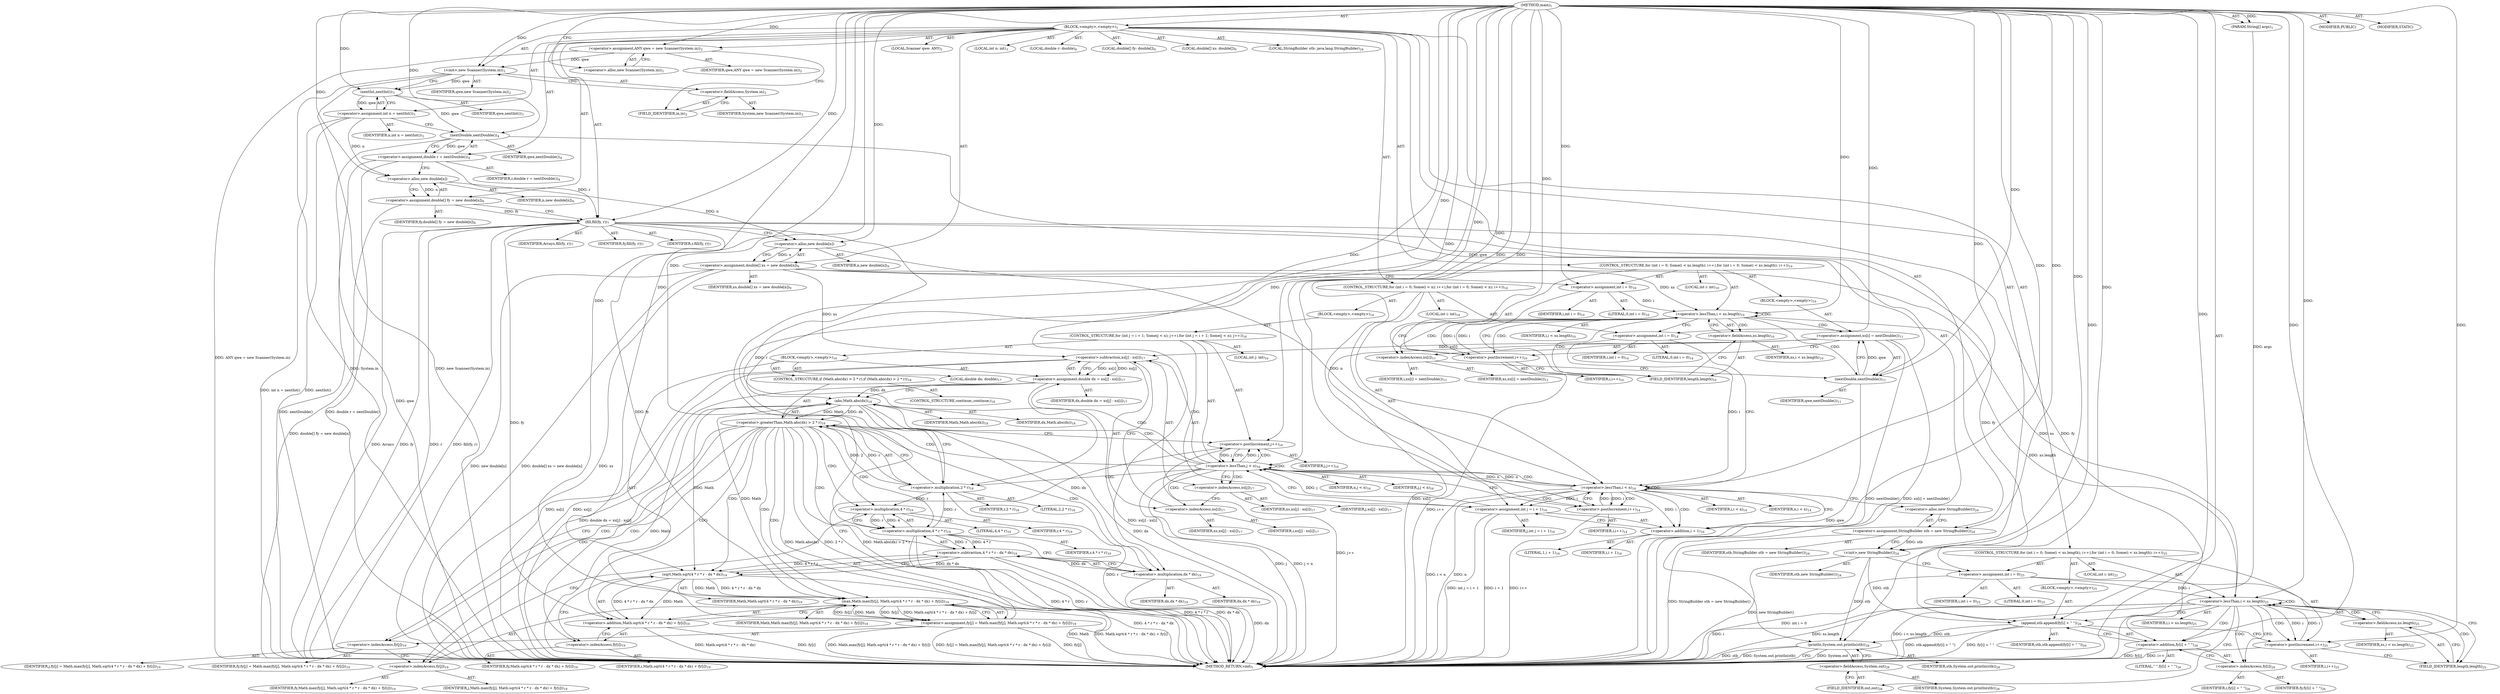 digraph "main" {  
"21" [label = <(METHOD,main)<SUB>1</SUB>> ]
"22" [label = <(PARAM,String[] args)<SUB>1</SUB>> ]
"23" [label = <(BLOCK,&lt;empty&gt;,&lt;empty&gt;)<SUB>1</SUB>> ]
"4" [label = <(LOCAL,Scanner qwe: ANY)<SUB>2</SUB>> ]
"24" [label = <(&lt;operator&gt;.assignment,ANY qwe = new Scanner(System.in))<SUB>2</SUB>> ]
"25" [label = <(IDENTIFIER,qwe,ANY qwe = new Scanner(System.in))<SUB>2</SUB>> ]
"26" [label = <(&lt;operator&gt;.alloc,new Scanner(System.in))<SUB>2</SUB>> ]
"27" [label = <(&lt;init&gt;,new Scanner(System.in))<SUB>2</SUB>> ]
"3" [label = <(IDENTIFIER,qwe,new Scanner(System.in))<SUB>2</SUB>> ]
"28" [label = <(&lt;operator&gt;.fieldAccess,System.in)<SUB>2</SUB>> ]
"29" [label = <(IDENTIFIER,System,new Scanner(System.in))<SUB>2</SUB>> ]
"30" [label = <(FIELD_IDENTIFIER,in,in)<SUB>2</SUB>> ]
"31" [label = <(LOCAL,int n: int)<SUB>3</SUB>> ]
"32" [label = <(&lt;operator&gt;.assignment,int n = nextInt())<SUB>3</SUB>> ]
"33" [label = <(IDENTIFIER,n,int n = nextInt())<SUB>3</SUB>> ]
"34" [label = <(nextInt,nextInt())<SUB>3</SUB>> ]
"35" [label = <(IDENTIFIER,qwe,nextInt())<SUB>3</SUB>> ]
"36" [label = <(LOCAL,double r: double)<SUB>4</SUB>> ]
"37" [label = <(&lt;operator&gt;.assignment,double r = nextDouble())<SUB>4</SUB>> ]
"38" [label = <(IDENTIFIER,r,double r = nextDouble())<SUB>4</SUB>> ]
"39" [label = <(nextDouble,nextDouble())<SUB>4</SUB>> ]
"40" [label = <(IDENTIFIER,qwe,nextDouble())<SUB>4</SUB>> ]
"41" [label = <(LOCAL,double[] fy: double[])<SUB>6</SUB>> ]
"42" [label = <(&lt;operator&gt;.assignment,double[] fy = new double[n])<SUB>6</SUB>> ]
"43" [label = <(IDENTIFIER,fy,double[] fy = new double[n])<SUB>6</SUB>> ]
"44" [label = <(&lt;operator&gt;.alloc,new double[n])> ]
"45" [label = <(IDENTIFIER,n,new double[n])<SUB>6</SUB>> ]
"46" [label = <(fill,fill(fy, r))<SUB>7</SUB>> ]
"47" [label = <(IDENTIFIER,Arrays,fill(fy, r))<SUB>7</SUB>> ]
"48" [label = <(IDENTIFIER,fy,fill(fy, r))<SUB>7</SUB>> ]
"49" [label = <(IDENTIFIER,r,fill(fy, r))<SUB>7</SUB>> ]
"50" [label = <(LOCAL,double[] xs: double[])<SUB>9</SUB>> ]
"51" [label = <(&lt;operator&gt;.assignment,double[] xs = new double[n])<SUB>9</SUB>> ]
"52" [label = <(IDENTIFIER,xs,double[] xs = new double[n])<SUB>9</SUB>> ]
"53" [label = <(&lt;operator&gt;.alloc,new double[n])> ]
"54" [label = <(IDENTIFIER,n,new double[n])<SUB>9</SUB>> ]
"55" [label = <(CONTROL_STRUCTURE,for (int i = 0; Some(i &lt; xs.length); i++),for (int i = 0; Some(i &lt; xs.length); i++))<SUB>10</SUB>> ]
"56" [label = <(LOCAL,int i: int)<SUB>10</SUB>> ]
"57" [label = <(&lt;operator&gt;.assignment,int i = 0)<SUB>10</SUB>> ]
"58" [label = <(IDENTIFIER,i,int i = 0)<SUB>10</SUB>> ]
"59" [label = <(LITERAL,0,int i = 0)<SUB>10</SUB>> ]
"60" [label = <(&lt;operator&gt;.lessThan,i &lt; xs.length)<SUB>10</SUB>> ]
"61" [label = <(IDENTIFIER,i,i &lt; xs.length)<SUB>10</SUB>> ]
"62" [label = <(&lt;operator&gt;.fieldAccess,xs.length)<SUB>10</SUB>> ]
"63" [label = <(IDENTIFIER,xs,i &lt; xs.length)<SUB>10</SUB>> ]
"64" [label = <(FIELD_IDENTIFIER,length,length)<SUB>10</SUB>> ]
"65" [label = <(&lt;operator&gt;.postIncrement,i++)<SUB>10</SUB>> ]
"66" [label = <(IDENTIFIER,i,i++)<SUB>10</SUB>> ]
"67" [label = <(BLOCK,&lt;empty&gt;,&lt;empty&gt;)<SUB>10</SUB>> ]
"68" [label = <(&lt;operator&gt;.assignment,xs[i] = nextDouble())<SUB>11</SUB>> ]
"69" [label = <(&lt;operator&gt;.indexAccess,xs[i])<SUB>11</SUB>> ]
"70" [label = <(IDENTIFIER,xs,xs[i] = nextDouble())<SUB>11</SUB>> ]
"71" [label = <(IDENTIFIER,i,xs[i] = nextDouble())<SUB>11</SUB>> ]
"72" [label = <(nextDouble,nextDouble())<SUB>11</SUB>> ]
"73" [label = <(IDENTIFIER,qwe,nextDouble())<SUB>11</SUB>> ]
"74" [label = <(CONTROL_STRUCTURE,for (int i = 0; Some(i &lt; n); i++),for (int i = 0; Some(i &lt; n); i++))<SUB>14</SUB>> ]
"75" [label = <(LOCAL,int i: int)<SUB>14</SUB>> ]
"76" [label = <(&lt;operator&gt;.assignment,int i = 0)<SUB>14</SUB>> ]
"77" [label = <(IDENTIFIER,i,int i = 0)<SUB>14</SUB>> ]
"78" [label = <(LITERAL,0,int i = 0)<SUB>14</SUB>> ]
"79" [label = <(&lt;operator&gt;.lessThan,i &lt; n)<SUB>14</SUB>> ]
"80" [label = <(IDENTIFIER,i,i &lt; n)<SUB>14</SUB>> ]
"81" [label = <(IDENTIFIER,n,i &lt; n)<SUB>14</SUB>> ]
"82" [label = <(&lt;operator&gt;.postIncrement,i++)<SUB>14</SUB>> ]
"83" [label = <(IDENTIFIER,i,i++)<SUB>14</SUB>> ]
"84" [label = <(BLOCK,&lt;empty&gt;,&lt;empty&gt;)<SUB>14</SUB>> ]
"85" [label = <(CONTROL_STRUCTURE,for (int j = i + 1; Some(j &lt; n); j++),for (int j = i + 1; Some(j &lt; n); j++))<SUB>16</SUB>> ]
"86" [label = <(LOCAL,int j: int)<SUB>16</SUB>> ]
"87" [label = <(&lt;operator&gt;.assignment,int j = i + 1)<SUB>16</SUB>> ]
"88" [label = <(IDENTIFIER,j,int j = i + 1)<SUB>16</SUB>> ]
"89" [label = <(&lt;operator&gt;.addition,i + 1)<SUB>16</SUB>> ]
"90" [label = <(IDENTIFIER,i,i + 1)<SUB>16</SUB>> ]
"91" [label = <(LITERAL,1,i + 1)<SUB>16</SUB>> ]
"92" [label = <(&lt;operator&gt;.lessThan,j &lt; n)<SUB>16</SUB>> ]
"93" [label = <(IDENTIFIER,j,j &lt; n)<SUB>16</SUB>> ]
"94" [label = <(IDENTIFIER,n,j &lt; n)<SUB>16</SUB>> ]
"95" [label = <(&lt;operator&gt;.postIncrement,j++)<SUB>16</SUB>> ]
"96" [label = <(IDENTIFIER,j,j++)<SUB>16</SUB>> ]
"97" [label = <(BLOCK,&lt;empty&gt;,&lt;empty&gt;)<SUB>16</SUB>> ]
"98" [label = <(LOCAL,double dx: double)<SUB>17</SUB>> ]
"99" [label = <(&lt;operator&gt;.assignment,double dx = xs[j] - xs[i])<SUB>17</SUB>> ]
"100" [label = <(IDENTIFIER,dx,double dx = xs[j] - xs[i])<SUB>17</SUB>> ]
"101" [label = <(&lt;operator&gt;.subtraction,xs[j] - xs[i])<SUB>17</SUB>> ]
"102" [label = <(&lt;operator&gt;.indexAccess,xs[j])<SUB>17</SUB>> ]
"103" [label = <(IDENTIFIER,xs,xs[j] - xs[i])<SUB>17</SUB>> ]
"104" [label = <(IDENTIFIER,j,xs[j] - xs[i])<SUB>17</SUB>> ]
"105" [label = <(&lt;operator&gt;.indexAccess,xs[i])<SUB>17</SUB>> ]
"106" [label = <(IDENTIFIER,xs,xs[j] - xs[i])<SUB>17</SUB>> ]
"107" [label = <(IDENTIFIER,i,xs[j] - xs[i])<SUB>17</SUB>> ]
"108" [label = <(CONTROL_STRUCTURE,if (Math.abs(dx) &gt; 2 * r),if (Math.abs(dx) &gt; 2 * r))<SUB>18</SUB>> ]
"109" [label = <(&lt;operator&gt;.greaterThan,Math.abs(dx) &gt; 2 * r)<SUB>18</SUB>> ]
"110" [label = <(abs,Math.abs(dx))<SUB>18</SUB>> ]
"111" [label = <(IDENTIFIER,Math,Math.abs(dx))<SUB>18</SUB>> ]
"112" [label = <(IDENTIFIER,dx,Math.abs(dx))<SUB>18</SUB>> ]
"113" [label = <(&lt;operator&gt;.multiplication,2 * r)<SUB>18</SUB>> ]
"114" [label = <(LITERAL,2,2 * r)<SUB>18</SUB>> ]
"115" [label = <(IDENTIFIER,r,2 * r)<SUB>18</SUB>> ]
"116" [label = <(CONTROL_STRUCTURE,continue;,continue;)<SUB>18</SUB>> ]
"117" [label = <(&lt;operator&gt;.assignment,fy[j] = Math.max(fy[j], Math.sqrt(4 * r * r - dx * dx) + fy[i]))<SUB>19</SUB>> ]
"118" [label = <(&lt;operator&gt;.indexAccess,fy[j])<SUB>19</SUB>> ]
"119" [label = <(IDENTIFIER,fy,fy[j] = Math.max(fy[j], Math.sqrt(4 * r * r - dx * dx) + fy[i]))<SUB>19</SUB>> ]
"120" [label = <(IDENTIFIER,j,fy[j] = Math.max(fy[j], Math.sqrt(4 * r * r - dx * dx) + fy[i]))<SUB>19</SUB>> ]
"121" [label = <(max,Math.max(fy[j], Math.sqrt(4 * r * r - dx * dx) + fy[i]))<SUB>19</SUB>> ]
"122" [label = <(IDENTIFIER,Math,Math.max(fy[j], Math.sqrt(4 * r * r - dx * dx) + fy[i]))<SUB>19</SUB>> ]
"123" [label = <(&lt;operator&gt;.indexAccess,fy[j])<SUB>19</SUB>> ]
"124" [label = <(IDENTIFIER,fy,Math.max(fy[j], Math.sqrt(4 * r * r - dx * dx) + fy[i]))<SUB>19</SUB>> ]
"125" [label = <(IDENTIFIER,j,Math.max(fy[j], Math.sqrt(4 * r * r - dx * dx) + fy[i]))<SUB>19</SUB>> ]
"126" [label = <(&lt;operator&gt;.addition,Math.sqrt(4 * r * r - dx * dx) + fy[i])<SUB>19</SUB>> ]
"127" [label = <(sqrt,Math.sqrt(4 * r * r - dx * dx))<SUB>19</SUB>> ]
"128" [label = <(IDENTIFIER,Math,Math.sqrt(4 * r * r - dx * dx))<SUB>19</SUB>> ]
"129" [label = <(&lt;operator&gt;.subtraction,4 * r * r - dx * dx)<SUB>19</SUB>> ]
"130" [label = <(&lt;operator&gt;.multiplication,4 * r * r)<SUB>19</SUB>> ]
"131" [label = <(&lt;operator&gt;.multiplication,4 * r)<SUB>19</SUB>> ]
"132" [label = <(LITERAL,4,4 * r)<SUB>19</SUB>> ]
"133" [label = <(IDENTIFIER,r,4 * r)<SUB>19</SUB>> ]
"134" [label = <(IDENTIFIER,r,4 * r * r)<SUB>19</SUB>> ]
"135" [label = <(&lt;operator&gt;.multiplication,dx * dx)<SUB>19</SUB>> ]
"136" [label = <(IDENTIFIER,dx,dx * dx)<SUB>19</SUB>> ]
"137" [label = <(IDENTIFIER,dx,dx * dx)<SUB>19</SUB>> ]
"138" [label = <(&lt;operator&gt;.indexAccess,fy[i])<SUB>19</SUB>> ]
"139" [label = <(IDENTIFIER,fy,Math.sqrt(4 * r * r - dx * dx) + fy[i])<SUB>19</SUB>> ]
"140" [label = <(IDENTIFIER,i,Math.sqrt(4 * r * r - dx * dx) + fy[i])<SUB>19</SUB>> ]
"6" [label = <(LOCAL,StringBuilder stb: java.lang.StringBuilder)<SUB>24</SUB>> ]
"141" [label = <(&lt;operator&gt;.assignment,StringBuilder stb = new StringBuilder())<SUB>24</SUB>> ]
"142" [label = <(IDENTIFIER,stb,StringBuilder stb = new StringBuilder())<SUB>24</SUB>> ]
"143" [label = <(&lt;operator&gt;.alloc,new StringBuilder())<SUB>24</SUB>> ]
"144" [label = <(&lt;init&gt;,new StringBuilder())<SUB>24</SUB>> ]
"5" [label = <(IDENTIFIER,stb,new StringBuilder())<SUB>24</SUB>> ]
"145" [label = <(CONTROL_STRUCTURE,for (int i = 0; Some(i &lt; xs.length); i++),for (int i = 0; Some(i &lt; xs.length); i++))<SUB>25</SUB>> ]
"146" [label = <(LOCAL,int i: int)<SUB>25</SUB>> ]
"147" [label = <(&lt;operator&gt;.assignment,int i = 0)<SUB>25</SUB>> ]
"148" [label = <(IDENTIFIER,i,int i = 0)<SUB>25</SUB>> ]
"149" [label = <(LITERAL,0,int i = 0)<SUB>25</SUB>> ]
"150" [label = <(&lt;operator&gt;.lessThan,i &lt; xs.length)<SUB>25</SUB>> ]
"151" [label = <(IDENTIFIER,i,i &lt; xs.length)<SUB>25</SUB>> ]
"152" [label = <(&lt;operator&gt;.fieldAccess,xs.length)<SUB>25</SUB>> ]
"153" [label = <(IDENTIFIER,xs,i &lt; xs.length)<SUB>25</SUB>> ]
"154" [label = <(FIELD_IDENTIFIER,length,length)<SUB>25</SUB>> ]
"155" [label = <(&lt;operator&gt;.postIncrement,i++)<SUB>25</SUB>> ]
"156" [label = <(IDENTIFIER,i,i++)<SUB>25</SUB>> ]
"157" [label = <(BLOCK,&lt;empty&gt;,&lt;empty&gt;)<SUB>25</SUB>> ]
"158" [label = <(append,stb.append(fy[i] + &quot; &quot;))<SUB>26</SUB>> ]
"159" [label = <(IDENTIFIER,stb,stb.append(fy[i] + &quot; &quot;))<SUB>26</SUB>> ]
"160" [label = <(&lt;operator&gt;.addition,fy[i] + &quot; &quot;)<SUB>26</SUB>> ]
"161" [label = <(&lt;operator&gt;.indexAccess,fy[i])<SUB>26</SUB>> ]
"162" [label = <(IDENTIFIER,fy,fy[i] + &quot; &quot;)<SUB>26</SUB>> ]
"163" [label = <(IDENTIFIER,i,fy[i] + &quot; &quot;)<SUB>26</SUB>> ]
"164" [label = <(LITERAL,&quot; &quot;,fy[i] + &quot; &quot;)<SUB>26</SUB>> ]
"165" [label = <(println,System.out.println(stb))<SUB>28</SUB>> ]
"166" [label = <(&lt;operator&gt;.fieldAccess,System.out)<SUB>28</SUB>> ]
"167" [label = <(IDENTIFIER,System,System.out.println(stb))<SUB>28</SUB>> ]
"168" [label = <(FIELD_IDENTIFIER,out,out)<SUB>28</SUB>> ]
"169" [label = <(IDENTIFIER,stb,System.out.println(stb))<SUB>28</SUB>> ]
"170" [label = <(MODIFIER,PUBLIC)> ]
"171" [label = <(MODIFIER,STATIC)> ]
"172" [label = <(METHOD_RETURN,void)<SUB>1</SUB>> ]
  "21" -> "22"  [ label = "AST: "] 
  "21" -> "23"  [ label = "AST: "] 
  "21" -> "170"  [ label = "AST: "] 
  "21" -> "171"  [ label = "AST: "] 
  "21" -> "172"  [ label = "AST: "] 
  "23" -> "4"  [ label = "AST: "] 
  "23" -> "24"  [ label = "AST: "] 
  "23" -> "27"  [ label = "AST: "] 
  "23" -> "31"  [ label = "AST: "] 
  "23" -> "32"  [ label = "AST: "] 
  "23" -> "36"  [ label = "AST: "] 
  "23" -> "37"  [ label = "AST: "] 
  "23" -> "41"  [ label = "AST: "] 
  "23" -> "42"  [ label = "AST: "] 
  "23" -> "46"  [ label = "AST: "] 
  "23" -> "50"  [ label = "AST: "] 
  "23" -> "51"  [ label = "AST: "] 
  "23" -> "55"  [ label = "AST: "] 
  "23" -> "74"  [ label = "AST: "] 
  "23" -> "6"  [ label = "AST: "] 
  "23" -> "141"  [ label = "AST: "] 
  "23" -> "144"  [ label = "AST: "] 
  "23" -> "145"  [ label = "AST: "] 
  "23" -> "165"  [ label = "AST: "] 
  "24" -> "25"  [ label = "AST: "] 
  "24" -> "26"  [ label = "AST: "] 
  "27" -> "3"  [ label = "AST: "] 
  "27" -> "28"  [ label = "AST: "] 
  "28" -> "29"  [ label = "AST: "] 
  "28" -> "30"  [ label = "AST: "] 
  "32" -> "33"  [ label = "AST: "] 
  "32" -> "34"  [ label = "AST: "] 
  "34" -> "35"  [ label = "AST: "] 
  "37" -> "38"  [ label = "AST: "] 
  "37" -> "39"  [ label = "AST: "] 
  "39" -> "40"  [ label = "AST: "] 
  "42" -> "43"  [ label = "AST: "] 
  "42" -> "44"  [ label = "AST: "] 
  "44" -> "45"  [ label = "AST: "] 
  "46" -> "47"  [ label = "AST: "] 
  "46" -> "48"  [ label = "AST: "] 
  "46" -> "49"  [ label = "AST: "] 
  "51" -> "52"  [ label = "AST: "] 
  "51" -> "53"  [ label = "AST: "] 
  "53" -> "54"  [ label = "AST: "] 
  "55" -> "56"  [ label = "AST: "] 
  "55" -> "57"  [ label = "AST: "] 
  "55" -> "60"  [ label = "AST: "] 
  "55" -> "65"  [ label = "AST: "] 
  "55" -> "67"  [ label = "AST: "] 
  "57" -> "58"  [ label = "AST: "] 
  "57" -> "59"  [ label = "AST: "] 
  "60" -> "61"  [ label = "AST: "] 
  "60" -> "62"  [ label = "AST: "] 
  "62" -> "63"  [ label = "AST: "] 
  "62" -> "64"  [ label = "AST: "] 
  "65" -> "66"  [ label = "AST: "] 
  "67" -> "68"  [ label = "AST: "] 
  "68" -> "69"  [ label = "AST: "] 
  "68" -> "72"  [ label = "AST: "] 
  "69" -> "70"  [ label = "AST: "] 
  "69" -> "71"  [ label = "AST: "] 
  "72" -> "73"  [ label = "AST: "] 
  "74" -> "75"  [ label = "AST: "] 
  "74" -> "76"  [ label = "AST: "] 
  "74" -> "79"  [ label = "AST: "] 
  "74" -> "82"  [ label = "AST: "] 
  "74" -> "84"  [ label = "AST: "] 
  "76" -> "77"  [ label = "AST: "] 
  "76" -> "78"  [ label = "AST: "] 
  "79" -> "80"  [ label = "AST: "] 
  "79" -> "81"  [ label = "AST: "] 
  "82" -> "83"  [ label = "AST: "] 
  "84" -> "85"  [ label = "AST: "] 
  "85" -> "86"  [ label = "AST: "] 
  "85" -> "87"  [ label = "AST: "] 
  "85" -> "92"  [ label = "AST: "] 
  "85" -> "95"  [ label = "AST: "] 
  "85" -> "97"  [ label = "AST: "] 
  "87" -> "88"  [ label = "AST: "] 
  "87" -> "89"  [ label = "AST: "] 
  "89" -> "90"  [ label = "AST: "] 
  "89" -> "91"  [ label = "AST: "] 
  "92" -> "93"  [ label = "AST: "] 
  "92" -> "94"  [ label = "AST: "] 
  "95" -> "96"  [ label = "AST: "] 
  "97" -> "98"  [ label = "AST: "] 
  "97" -> "99"  [ label = "AST: "] 
  "97" -> "108"  [ label = "AST: "] 
  "97" -> "117"  [ label = "AST: "] 
  "99" -> "100"  [ label = "AST: "] 
  "99" -> "101"  [ label = "AST: "] 
  "101" -> "102"  [ label = "AST: "] 
  "101" -> "105"  [ label = "AST: "] 
  "102" -> "103"  [ label = "AST: "] 
  "102" -> "104"  [ label = "AST: "] 
  "105" -> "106"  [ label = "AST: "] 
  "105" -> "107"  [ label = "AST: "] 
  "108" -> "109"  [ label = "AST: "] 
  "108" -> "116"  [ label = "AST: "] 
  "109" -> "110"  [ label = "AST: "] 
  "109" -> "113"  [ label = "AST: "] 
  "110" -> "111"  [ label = "AST: "] 
  "110" -> "112"  [ label = "AST: "] 
  "113" -> "114"  [ label = "AST: "] 
  "113" -> "115"  [ label = "AST: "] 
  "117" -> "118"  [ label = "AST: "] 
  "117" -> "121"  [ label = "AST: "] 
  "118" -> "119"  [ label = "AST: "] 
  "118" -> "120"  [ label = "AST: "] 
  "121" -> "122"  [ label = "AST: "] 
  "121" -> "123"  [ label = "AST: "] 
  "121" -> "126"  [ label = "AST: "] 
  "123" -> "124"  [ label = "AST: "] 
  "123" -> "125"  [ label = "AST: "] 
  "126" -> "127"  [ label = "AST: "] 
  "126" -> "138"  [ label = "AST: "] 
  "127" -> "128"  [ label = "AST: "] 
  "127" -> "129"  [ label = "AST: "] 
  "129" -> "130"  [ label = "AST: "] 
  "129" -> "135"  [ label = "AST: "] 
  "130" -> "131"  [ label = "AST: "] 
  "130" -> "134"  [ label = "AST: "] 
  "131" -> "132"  [ label = "AST: "] 
  "131" -> "133"  [ label = "AST: "] 
  "135" -> "136"  [ label = "AST: "] 
  "135" -> "137"  [ label = "AST: "] 
  "138" -> "139"  [ label = "AST: "] 
  "138" -> "140"  [ label = "AST: "] 
  "141" -> "142"  [ label = "AST: "] 
  "141" -> "143"  [ label = "AST: "] 
  "144" -> "5"  [ label = "AST: "] 
  "145" -> "146"  [ label = "AST: "] 
  "145" -> "147"  [ label = "AST: "] 
  "145" -> "150"  [ label = "AST: "] 
  "145" -> "155"  [ label = "AST: "] 
  "145" -> "157"  [ label = "AST: "] 
  "147" -> "148"  [ label = "AST: "] 
  "147" -> "149"  [ label = "AST: "] 
  "150" -> "151"  [ label = "AST: "] 
  "150" -> "152"  [ label = "AST: "] 
  "152" -> "153"  [ label = "AST: "] 
  "152" -> "154"  [ label = "AST: "] 
  "155" -> "156"  [ label = "AST: "] 
  "157" -> "158"  [ label = "AST: "] 
  "158" -> "159"  [ label = "AST: "] 
  "158" -> "160"  [ label = "AST: "] 
  "160" -> "161"  [ label = "AST: "] 
  "160" -> "164"  [ label = "AST: "] 
  "161" -> "162"  [ label = "AST: "] 
  "161" -> "163"  [ label = "AST: "] 
  "165" -> "166"  [ label = "AST: "] 
  "165" -> "169"  [ label = "AST: "] 
  "166" -> "167"  [ label = "AST: "] 
  "166" -> "168"  [ label = "AST: "] 
  "24" -> "30"  [ label = "CFG: "] 
  "27" -> "34"  [ label = "CFG: "] 
  "32" -> "39"  [ label = "CFG: "] 
  "37" -> "44"  [ label = "CFG: "] 
  "42" -> "46"  [ label = "CFG: "] 
  "46" -> "53"  [ label = "CFG: "] 
  "51" -> "57"  [ label = "CFG: "] 
  "141" -> "144"  [ label = "CFG: "] 
  "144" -> "147"  [ label = "CFG: "] 
  "165" -> "172"  [ label = "CFG: "] 
  "26" -> "24"  [ label = "CFG: "] 
  "28" -> "27"  [ label = "CFG: "] 
  "34" -> "32"  [ label = "CFG: "] 
  "39" -> "37"  [ label = "CFG: "] 
  "44" -> "42"  [ label = "CFG: "] 
  "53" -> "51"  [ label = "CFG: "] 
  "57" -> "64"  [ label = "CFG: "] 
  "60" -> "69"  [ label = "CFG: "] 
  "60" -> "76"  [ label = "CFG: "] 
  "65" -> "64"  [ label = "CFG: "] 
  "76" -> "79"  [ label = "CFG: "] 
  "79" -> "89"  [ label = "CFG: "] 
  "79" -> "143"  [ label = "CFG: "] 
  "82" -> "79"  [ label = "CFG: "] 
  "143" -> "141"  [ label = "CFG: "] 
  "147" -> "154"  [ label = "CFG: "] 
  "150" -> "161"  [ label = "CFG: "] 
  "150" -> "168"  [ label = "CFG: "] 
  "155" -> "154"  [ label = "CFG: "] 
  "166" -> "165"  [ label = "CFG: "] 
  "30" -> "28"  [ label = "CFG: "] 
  "62" -> "60"  [ label = "CFG: "] 
  "68" -> "65"  [ label = "CFG: "] 
  "152" -> "150"  [ label = "CFG: "] 
  "158" -> "155"  [ label = "CFG: "] 
  "168" -> "166"  [ label = "CFG: "] 
  "64" -> "62"  [ label = "CFG: "] 
  "69" -> "72"  [ label = "CFG: "] 
  "72" -> "68"  [ label = "CFG: "] 
  "87" -> "92"  [ label = "CFG: "] 
  "92" -> "102"  [ label = "CFG: "] 
  "92" -> "82"  [ label = "CFG: "] 
  "95" -> "92"  [ label = "CFG: "] 
  "154" -> "152"  [ label = "CFG: "] 
  "160" -> "158"  [ label = "CFG: "] 
  "89" -> "87"  [ label = "CFG: "] 
  "99" -> "110"  [ label = "CFG: "] 
  "117" -> "95"  [ label = "CFG: "] 
  "161" -> "160"  [ label = "CFG: "] 
  "101" -> "99"  [ label = "CFG: "] 
  "109" -> "95"  [ label = "CFG: "] 
  "109" -> "118"  [ label = "CFG: "] 
  "118" -> "123"  [ label = "CFG: "] 
  "121" -> "117"  [ label = "CFG: "] 
  "102" -> "105"  [ label = "CFG: "] 
  "105" -> "101"  [ label = "CFG: "] 
  "110" -> "113"  [ label = "CFG: "] 
  "113" -> "109"  [ label = "CFG: "] 
  "123" -> "131"  [ label = "CFG: "] 
  "126" -> "121"  [ label = "CFG: "] 
  "127" -> "138"  [ label = "CFG: "] 
  "138" -> "126"  [ label = "CFG: "] 
  "129" -> "127"  [ label = "CFG: "] 
  "130" -> "135"  [ label = "CFG: "] 
  "135" -> "129"  [ label = "CFG: "] 
  "131" -> "130"  [ label = "CFG: "] 
  "21" -> "26"  [ label = "CFG: "] 
  "22" -> "172"  [ label = "DDG: args"] 
  "24" -> "172"  [ label = "DDG: ANY qwe = new Scanner(System.in)"] 
  "27" -> "172"  [ label = "DDG: System.in"] 
  "27" -> "172"  [ label = "DDG: new Scanner(System.in)"] 
  "32" -> "172"  [ label = "DDG: nextInt()"] 
  "32" -> "172"  [ label = "DDG: int n = nextInt()"] 
  "39" -> "172"  [ label = "DDG: qwe"] 
  "37" -> "172"  [ label = "DDG: nextDouble()"] 
  "37" -> "172"  [ label = "DDG: double r = nextDouble()"] 
  "42" -> "172"  [ label = "DDG: double[] fy = new double[n]"] 
  "46" -> "172"  [ label = "DDG: fy"] 
  "46" -> "172"  [ label = "DDG: r"] 
  "46" -> "172"  [ label = "DDG: fill(fy, r)"] 
  "51" -> "172"  [ label = "DDG: xs"] 
  "51" -> "172"  [ label = "DDG: new double[n]"] 
  "51" -> "172"  [ label = "DDG: double[] xs = new double[n]"] 
  "79" -> "172"  [ label = "DDG: n"] 
  "79" -> "172"  [ label = "DDG: i &lt; n"] 
  "141" -> "172"  [ label = "DDG: StringBuilder stb = new StringBuilder()"] 
  "144" -> "172"  [ label = "DDG: new StringBuilder()"] 
  "147" -> "172"  [ label = "DDG: int i = 0"] 
  "150" -> "172"  [ label = "DDG: i"] 
  "150" -> "172"  [ label = "DDG: xs.length"] 
  "150" -> "172"  [ label = "DDG: i &lt; xs.length"] 
  "165" -> "172"  [ label = "DDG: System.out"] 
  "165" -> "172"  [ label = "DDG: stb"] 
  "165" -> "172"  [ label = "DDG: System.out.println(stb)"] 
  "160" -> "172"  [ label = "DDG: fy[i]"] 
  "158" -> "172"  [ label = "DDG: fy[i] + &quot; &quot;"] 
  "158" -> "172"  [ label = "DDG: stb.append(fy[i] + &quot; &quot;)"] 
  "155" -> "172"  [ label = "DDG: i++"] 
  "87" -> "172"  [ label = "DDG: i + 1"] 
  "87" -> "172"  [ label = "DDG: int j = i + 1"] 
  "92" -> "172"  [ label = "DDG: j"] 
  "92" -> "172"  [ label = "DDG: j &lt; n"] 
  "82" -> "172"  [ label = "DDG: i++"] 
  "101" -> "172"  [ label = "DDG: xs[j]"] 
  "101" -> "172"  [ label = "DDG: xs[i]"] 
  "99" -> "172"  [ label = "DDG: xs[j] - xs[i]"] 
  "99" -> "172"  [ label = "DDG: double dx = xs[j] - xs[i]"] 
  "110" -> "172"  [ label = "DDG: Math"] 
  "110" -> "172"  [ label = "DDG: dx"] 
  "109" -> "172"  [ label = "DDG: Math.abs(dx)"] 
  "113" -> "172"  [ label = "DDG: r"] 
  "109" -> "172"  [ label = "DDG: 2 * r"] 
  "109" -> "172"  [ label = "DDG: Math.abs(dx) &gt; 2 * r"] 
  "117" -> "172"  [ label = "DDG: fy[j]"] 
  "121" -> "172"  [ label = "DDG: Math"] 
  "130" -> "172"  [ label = "DDG: 4 * r"] 
  "130" -> "172"  [ label = "DDG: r"] 
  "129" -> "172"  [ label = "DDG: 4 * r * r"] 
  "135" -> "172"  [ label = "DDG: dx"] 
  "129" -> "172"  [ label = "DDG: dx * dx"] 
  "127" -> "172"  [ label = "DDG: 4 * r * r - dx * dx"] 
  "126" -> "172"  [ label = "DDG: Math.sqrt(4 * r * r - dx * dx)"] 
  "126" -> "172"  [ label = "DDG: fy[i]"] 
  "121" -> "172"  [ label = "DDG: Math.sqrt(4 * r * r - dx * dx) + fy[i]"] 
  "117" -> "172"  [ label = "DDG: Math.max(fy[j], Math.sqrt(4 * r * r - dx * dx) + fy[i])"] 
  "117" -> "172"  [ label = "DDG: fy[j] = Math.max(fy[j], Math.sqrt(4 * r * r - dx * dx) + fy[i])"] 
  "95" -> "172"  [ label = "DDG: j++"] 
  "68" -> "172"  [ label = "DDG: xs[i]"] 
  "72" -> "172"  [ label = "DDG: qwe"] 
  "68" -> "172"  [ label = "DDG: nextDouble()"] 
  "68" -> "172"  [ label = "DDG: xs[i] = nextDouble()"] 
  "65" -> "172"  [ label = "DDG: i++"] 
  "46" -> "172"  [ label = "DDG: Arrays"] 
  "21" -> "22"  [ label = "DDG: "] 
  "21" -> "24"  [ label = "DDG: "] 
  "34" -> "32"  [ label = "DDG: qwe"] 
  "39" -> "37"  [ label = "DDG: qwe"] 
  "44" -> "42"  [ label = "DDG: n"] 
  "53" -> "51"  [ label = "DDG: n"] 
  "21" -> "141"  [ label = "DDG: "] 
  "24" -> "27"  [ label = "DDG: qwe"] 
  "21" -> "27"  [ label = "DDG: "] 
  "21" -> "46"  [ label = "DDG: "] 
  "42" -> "46"  [ label = "DDG: fy"] 
  "37" -> "46"  [ label = "DDG: r"] 
  "21" -> "57"  [ label = "DDG: "] 
  "21" -> "76"  [ label = "DDG: "] 
  "141" -> "144"  [ label = "DDG: stb"] 
  "21" -> "144"  [ label = "DDG: "] 
  "21" -> "147"  [ label = "DDG: "] 
  "144" -> "165"  [ label = "DDG: stb"] 
  "158" -> "165"  [ label = "DDG: stb"] 
  "21" -> "165"  [ label = "DDG: "] 
  "27" -> "34"  [ label = "DDG: qwe"] 
  "21" -> "34"  [ label = "DDG: "] 
  "34" -> "39"  [ label = "DDG: qwe"] 
  "21" -> "39"  [ label = "DDG: "] 
  "32" -> "44"  [ label = "DDG: n"] 
  "21" -> "44"  [ label = "DDG: "] 
  "44" -> "53"  [ label = "DDG: n"] 
  "21" -> "53"  [ label = "DDG: "] 
  "57" -> "60"  [ label = "DDG: i"] 
  "65" -> "60"  [ label = "DDG: i"] 
  "21" -> "60"  [ label = "DDG: "] 
  "51" -> "60"  [ label = "DDG: xs"] 
  "60" -> "65"  [ label = "DDG: i"] 
  "21" -> "65"  [ label = "DDG: "] 
  "72" -> "68"  [ label = "DDG: qwe"] 
  "76" -> "79"  [ label = "DDG: i"] 
  "82" -> "79"  [ label = "DDG: i"] 
  "21" -> "79"  [ label = "DDG: "] 
  "53" -> "79"  [ label = "DDG: n"] 
  "92" -> "79"  [ label = "DDG: n"] 
  "21" -> "82"  [ label = "DDG: "] 
  "79" -> "82"  [ label = "DDG: i"] 
  "147" -> "150"  [ label = "DDG: i"] 
  "155" -> "150"  [ label = "DDG: i"] 
  "21" -> "150"  [ label = "DDG: "] 
  "51" -> "150"  [ label = "DDG: xs"] 
  "60" -> "150"  [ label = "DDG: xs.length"] 
  "150" -> "155"  [ label = "DDG: i"] 
  "21" -> "155"  [ label = "DDG: "] 
  "79" -> "87"  [ label = "DDG: i"] 
  "21" -> "87"  [ label = "DDG: "] 
  "144" -> "158"  [ label = "DDG: stb"] 
  "21" -> "158"  [ label = "DDG: "] 
  "46" -> "158"  [ label = "DDG: fy"] 
  "39" -> "72"  [ label = "DDG: qwe"] 
  "21" -> "72"  [ label = "DDG: "] 
  "87" -> "92"  [ label = "DDG: j"] 
  "95" -> "92"  [ label = "DDG: j"] 
  "21" -> "92"  [ label = "DDG: "] 
  "79" -> "92"  [ label = "DDG: n"] 
  "92" -> "95"  [ label = "DDG: j"] 
  "21" -> "95"  [ label = "DDG: "] 
  "101" -> "99"  [ label = "DDG: xs[j]"] 
  "101" -> "99"  [ label = "DDG: xs[i]"] 
  "121" -> "117"  [ label = "DDG: Math"] 
  "121" -> "117"  [ label = "DDG: fy[j]"] 
  "121" -> "117"  [ label = "DDG: Math.sqrt(4 * r * r - dx * dx) + fy[i]"] 
  "46" -> "160"  [ label = "DDG: fy"] 
  "21" -> "160"  [ label = "DDG: "] 
  "79" -> "89"  [ label = "DDG: i"] 
  "21" -> "89"  [ label = "DDG: "] 
  "51" -> "101"  [ label = "DDG: xs"] 
  "68" -> "101"  [ label = "DDG: xs[i]"] 
  "110" -> "109"  [ label = "DDG: Math"] 
  "110" -> "109"  [ label = "DDG: dx"] 
  "113" -> "109"  [ label = "DDG: 2"] 
  "113" -> "109"  [ label = "DDG: r"] 
  "127" -> "121"  [ label = "DDG: Math"] 
  "21" -> "121"  [ label = "DDG: "] 
  "46" -> "121"  [ label = "DDG: fy"] 
  "117" -> "121"  [ label = "DDG: fy[j]"] 
  "127" -> "121"  [ label = "DDG: 4 * r * r - dx * dx"] 
  "121" -> "110"  [ label = "DDG: Math"] 
  "21" -> "110"  [ label = "DDG: "] 
  "99" -> "110"  [ label = "DDG: dx"] 
  "21" -> "113"  [ label = "DDG: "] 
  "46" -> "113"  [ label = "DDG: r"] 
  "130" -> "113"  [ label = "DDG: r"] 
  "127" -> "126"  [ label = "DDG: Math"] 
  "127" -> "126"  [ label = "DDG: 4 * r * r - dx * dx"] 
  "46" -> "126"  [ label = "DDG: fy"] 
  "110" -> "127"  [ label = "DDG: Math"] 
  "21" -> "127"  [ label = "DDG: "] 
  "129" -> "127"  [ label = "DDG: 4 * r * r"] 
  "129" -> "127"  [ label = "DDG: dx * dx"] 
  "130" -> "129"  [ label = "DDG: 4 * r"] 
  "130" -> "129"  [ label = "DDG: r"] 
  "135" -> "129"  [ label = "DDG: dx"] 
  "131" -> "130"  [ label = "DDG: 4"] 
  "131" -> "130"  [ label = "DDG: r"] 
  "21" -> "130"  [ label = "DDG: "] 
  "110" -> "135"  [ label = "DDG: dx"] 
  "21" -> "135"  [ label = "DDG: "] 
  "21" -> "131"  [ label = "DDG: "] 
  "113" -> "131"  [ label = "DDG: r"] 
  "60" -> "68"  [ label = "CDG: "] 
  "60" -> "60"  [ label = "CDG: "] 
  "60" -> "64"  [ label = "CDG: "] 
  "60" -> "72"  [ label = "CDG: "] 
  "60" -> "69"  [ label = "CDG: "] 
  "60" -> "65"  [ label = "CDG: "] 
  "60" -> "62"  [ label = "CDG: "] 
  "79" -> "89"  [ label = "CDG: "] 
  "79" -> "92"  [ label = "CDG: "] 
  "79" -> "87"  [ label = "CDG: "] 
  "79" -> "82"  [ label = "CDG: "] 
  "79" -> "79"  [ label = "CDG: "] 
  "150" -> "160"  [ label = "CDG: "] 
  "150" -> "154"  [ label = "CDG: "] 
  "150" -> "161"  [ label = "CDG: "] 
  "150" -> "150"  [ label = "CDG: "] 
  "150" -> "152"  [ label = "CDG: "] 
  "150" -> "155"  [ label = "CDG: "] 
  "150" -> "158"  [ label = "CDG: "] 
  "92" -> "113"  [ label = "CDG: "] 
  "92" -> "99"  [ label = "CDG: "] 
  "92" -> "102"  [ label = "CDG: "] 
  "92" -> "95"  [ label = "CDG: "] 
  "92" -> "92"  [ label = "CDG: "] 
  "92" -> "101"  [ label = "CDG: "] 
  "92" -> "105"  [ label = "CDG: "] 
  "92" -> "110"  [ label = "CDG: "] 
  "92" -> "109"  [ label = "CDG: "] 
  "109" -> "131"  [ label = "CDG: "] 
  "109" -> "121"  [ label = "CDG: "] 
  "109" -> "123"  [ label = "CDG: "] 
  "109" -> "129"  [ label = "CDG: "] 
  "109" -> "138"  [ label = "CDG: "] 
  "109" -> "126"  [ label = "CDG: "] 
  "109" -> "130"  [ label = "CDG: "] 
  "109" -> "118"  [ label = "CDG: "] 
  "109" -> "135"  [ label = "CDG: "] 
  "109" -> "117"  [ label = "CDG: "] 
  "109" -> "127"  [ label = "CDG: "] 
}
